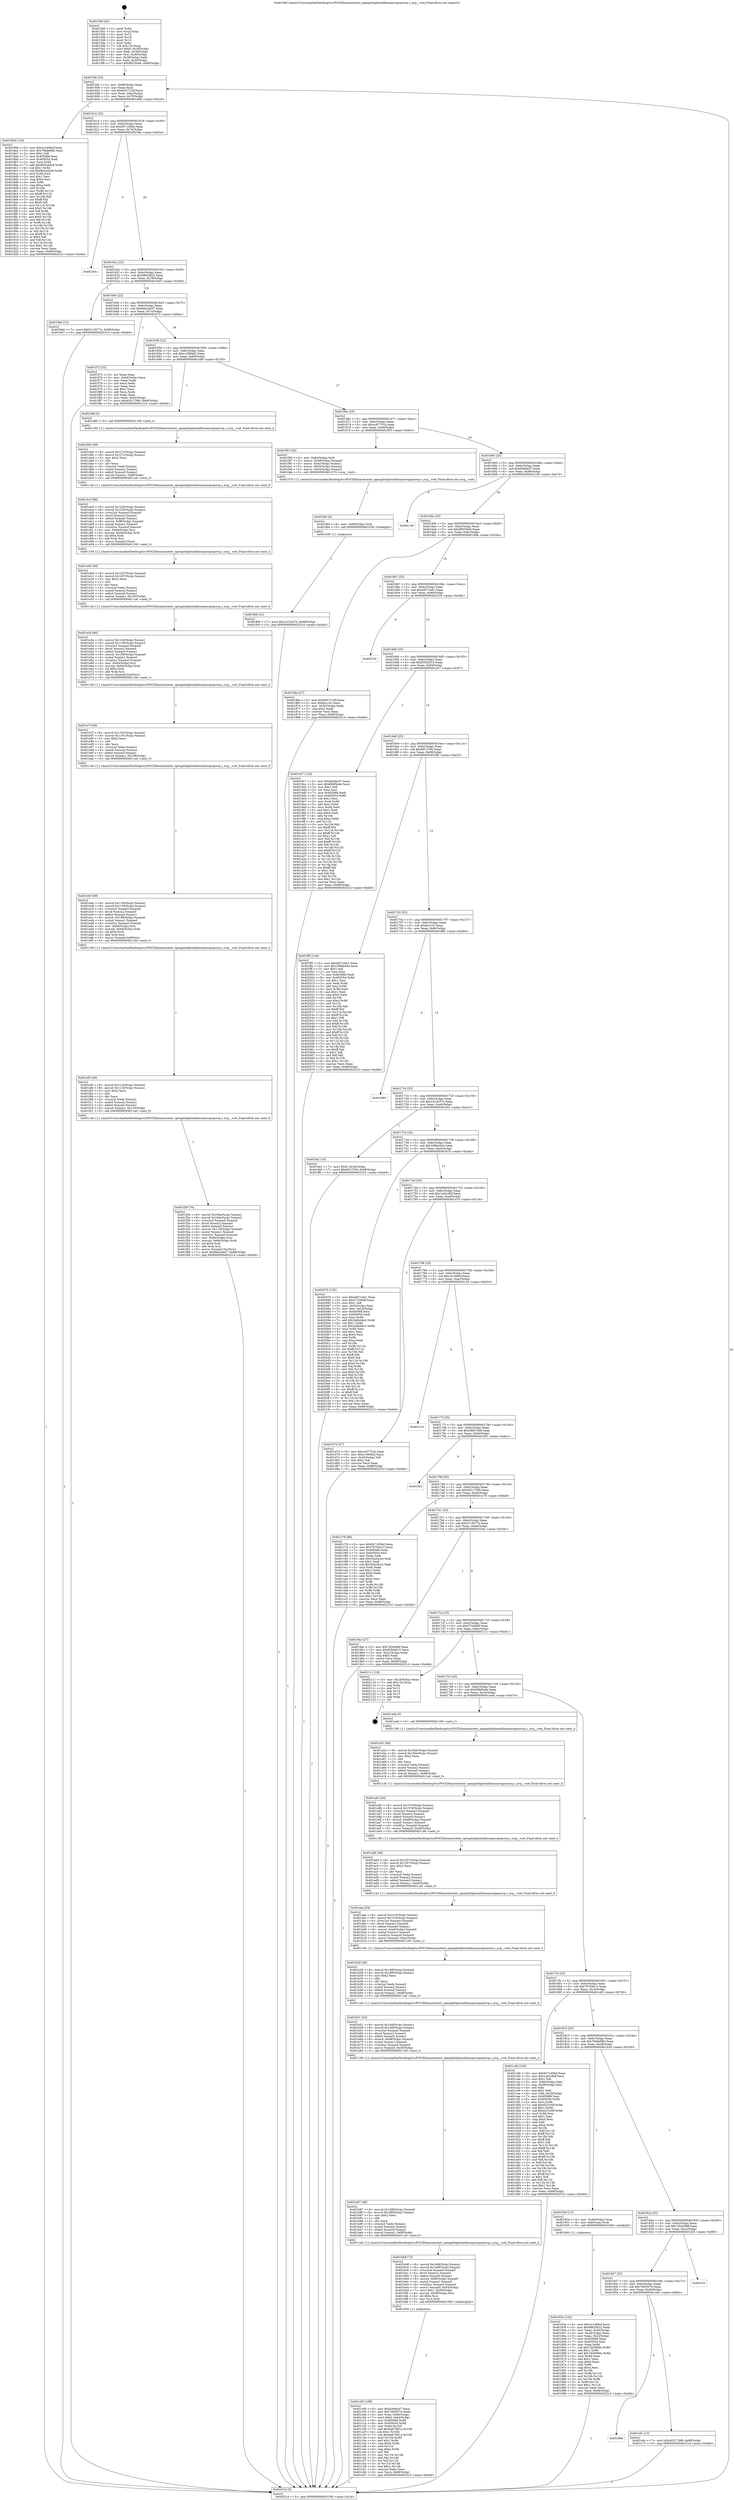 digraph "0x4015d0" {
  label = "0x4015d0 (/mnt/c/Users/mathe/Desktop/tcc/POCII/binaries/extr_openpilotphonelibsnanovgnanovg.c_nvg__vset_Final-ollvm.out::main(0))"
  labelloc = "t"
  node[shape=record]

  Entry [label="",width=0.3,height=0.3,shape=circle,fillcolor=black,style=filled]
  "0x4015fd" [label="{
     0x4015fd [23]\l
     | [instrs]\l
     &nbsp;&nbsp;0x4015fd \<+3\>: mov -0x68(%rbp),%eax\l
     &nbsp;&nbsp;0x401600 \<+2\>: mov %eax,%ecx\l
     &nbsp;&nbsp;0x401602 \<+6\>: sub $0x9457123f,%ecx\l
     &nbsp;&nbsp;0x401608 \<+3\>: mov %eax,-0x6c(%rbp)\l
     &nbsp;&nbsp;0x40160b \<+3\>: mov %ecx,-0x70(%rbp)\l
     &nbsp;&nbsp;0x40160e \<+6\>: je 000000000040189d \<main+0x2cd\>\l
  }"]
  "0x40189d" [label="{
     0x40189d [144]\l
     | [instrs]\l
     &nbsp;&nbsp;0x40189d \<+5\>: mov $0x1e1468cf,%eax\l
     &nbsp;&nbsp;0x4018a2 \<+5\>: mov $0x79dde685,%ecx\l
     &nbsp;&nbsp;0x4018a7 \<+2\>: mov $0x1,%dl\l
     &nbsp;&nbsp;0x4018a9 \<+7\>: mov 0x405068,%esi\l
     &nbsp;&nbsp;0x4018b0 \<+7\>: mov 0x405054,%edi\l
     &nbsp;&nbsp;0x4018b7 \<+3\>: mov %esi,%r8d\l
     &nbsp;&nbsp;0x4018ba \<+7\>: add $0x905a4d28,%r8d\l
     &nbsp;&nbsp;0x4018c1 \<+4\>: sub $0x1,%r8d\l
     &nbsp;&nbsp;0x4018c5 \<+7\>: sub $0x905a4d28,%r8d\l
     &nbsp;&nbsp;0x4018cc \<+4\>: imul %r8d,%esi\l
     &nbsp;&nbsp;0x4018d0 \<+3\>: and $0x1,%esi\l
     &nbsp;&nbsp;0x4018d3 \<+3\>: cmp $0x0,%esi\l
     &nbsp;&nbsp;0x4018d6 \<+4\>: sete %r9b\l
     &nbsp;&nbsp;0x4018da \<+3\>: cmp $0xa,%edi\l
     &nbsp;&nbsp;0x4018dd \<+4\>: setl %r10b\l
     &nbsp;&nbsp;0x4018e1 \<+3\>: mov %r9b,%r11b\l
     &nbsp;&nbsp;0x4018e4 \<+4\>: xor $0xff,%r11b\l
     &nbsp;&nbsp;0x4018e8 \<+3\>: mov %r10b,%bl\l
     &nbsp;&nbsp;0x4018eb \<+3\>: xor $0xff,%bl\l
     &nbsp;&nbsp;0x4018ee \<+3\>: xor $0x0,%dl\l
     &nbsp;&nbsp;0x4018f1 \<+3\>: mov %r11b,%r14b\l
     &nbsp;&nbsp;0x4018f4 \<+4\>: and $0x0,%r14b\l
     &nbsp;&nbsp;0x4018f8 \<+3\>: and %dl,%r9b\l
     &nbsp;&nbsp;0x4018fb \<+3\>: mov %bl,%r15b\l
     &nbsp;&nbsp;0x4018fe \<+4\>: and $0x0,%r15b\l
     &nbsp;&nbsp;0x401902 \<+3\>: and %dl,%r10b\l
     &nbsp;&nbsp;0x401905 \<+3\>: or %r9b,%r14b\l
     &nbsp;&nbsp;0x401908 \<+3\>: or %r10b,%r15b\l
     &nbsp;&nbsp;0x40190b \<+3\>: xor %r15b,%r14b\l
     &nbsp;&nbsp;0x40190e \<+3\>: or %bl,%r11b\l
     &nbsp;&nbsp;0x401911 \<+4\>: xor $0xff,%r11b\l
     &nbsp;&nbsp;0x401915 \<+3\>: or $0x0,%dl\l
     &nbsp;&nbsp;0x401918 \<+3\>: and %dl,%r11b\l
     &nbsp;&nbsp;0x40191b \<+3\>: or %r11b,%r14b\l
     &nbsp;&nbsp;0x40191e \<+4\>: test $0x1,%r14b\l
     &nbsp;&nbsp;0x401922 \<+3\>: cmovne %ecx,%eax\l
     &nbsp;&nbsp;0x401925 \<+3\>: mov %eax,-0x68(%rbp)\l
     &nbsp;&nbsp;0x401928 \<+5\>: jmp 000000000040231d \<main+0xd4d\>\l
  }"]
  "0x401614" [label="{
     0x401614 [22]\l
     | [instrs]\l
     &nbsp;&nbsp;0x401614 \<+5\>: jmp 0000000000401619 \<main+0x49\>\l
     &nbsp;&nbsp;0x401619 \<+3\>: mov -0x6c(%rbp),%eax\l
     &nbsp;&nbsp;0x40161c \<+5\>: sub $0x9471d56d,%eax\l
     &nbsp;&nbsp;0x401621 \<+3\>: mov %eax,-0x74(%rbp)\l
     &nbsp;&nbsp;0x401624 \<+6\>: je 000000000040230a \<main+0xd3a\>\l
  }"]
  Exit [label="",width=0.3,height=0.3,shape=circle,fillcolor=black,style=filled,peripheries=2]
  "0x40230a" [label="{
     0x40230a\l
  }", style=dashed]
  "0x40162a" [label="{
     0x40162a [22]\l
     | [instrs]\l
     &nbsp;&nbsp;0x40162a \<+5\>: jmp 000000000040162f \<main+0x5f\>\l
     &nbsp;&nbsp;0x40162f \<+3\>: mov -0x6c(%rbp),%eax\l
     &nbsp;&nbsp;0x401632 \<+5\>: sub $0x9862f422,%eax\l
     &nbsp;&nbsp;0x401637 \<+3\>: mov %eax,-0x78(%rbp)\l
     &nbsp;&nbsp;0x40163a \<+6\>: je 00000000004019a0 \<main+0x3d0\>\l
  }"]
  "0x401fb9" [label="{
     0x401fb9 [12]\l
     | [instrs]\l
     &nbsp;&nbsp;0x401fb9 \<+7\>: movl $0x1413e37e,-0x68(%rbp)\l
     &nbsp;&nbsp;0x401fc0 \<+5\>: jmp 000000000040231d \<main+0xd4d\>\l
  }"]
  "0x4019a0" [label="{
     0x4019a0 [12]\l
     | [instrs]\l
     &nbsp;&nbsp;0x4019a0 \<+7\>: movl $0x5113077e,-0x68(%rbp)\l
     &nbsp;&nbsp;0x4019a7 \<+5\>: jmp 000000000040231d \<main+0xd4d\>\l
  }"]
  "0x401640" [label="{
     0x401640 [22]\l
     | [instrs]\l
     &nbsp;&nbsp;0x401640 \<+5\>: jmp 0000000000401645 \<main+0x75\>\l
     &nbsp;&nbsp;0x401645 \<+3\>: mov -0x6c(%rbp),%eax\l
     &nbsp;&nbsp;0x401648 \<+5\>: sub $0x9ab2de47,%eax\l
     &nbsp;&nbsp;0x40164d \<+3\>: mov %eax,-0x7c(%rbp)\l
     &nbsp;&nbsp;0x401650 \<+6\>: je 0000000000401f72 \<main+0x9a2\>\l
  }"]
  "0x401fb0" [label="{
     0x401fb0 [9]\l
     | [instrs]\l
     &nbsp;&nbsp;0x401fb0 \<+4\>: mov -0x60(%rbp),%rdi\l
     &nbsp;&nbsp;0x401fb4 \<+5\>: call 0000000000401030 \<free@plt\>\l
     | [calls]\l
     &nbsp;&nbsp;0x401030 \{1\} (unknown)\l
  }"]
  "0x401f72" [label="{
     0x401f72 [33]\l
     | [instrs]\l
     &nbsp;&nbsp;0x401f72 \<+2\>: xor %eax,%eax\l
     &nbsp;&nbsp;0x401f74 \<+3\>: mov -0x64(%rbp),%ecx\l
     &nbsp;&nbsp;0x401f77 \<+2\>: mov %eax,%edx\l
     &nbsp;&nbsp;0x401f79 \<+2\>: sub %ecx,%edx\l
     &nbsp;&nbsp;0x401f7b \<+2\>: mov %eax,%ecx\l
     &nbsp;&nbsp;0x401f7d \<+3\>: sub $0x1,%ecx\l
     &nbsp;&nbsp;0x401f80 \<+2\>: add %ecx,%edx\l
     &nbsp;&nbsp;0x401f82 \<+2\>: sub %edx,%eax\l
     &nbsp;&nbsp;0x401f84 \<+3\>: mov %eax,-0x64(%rbp)\l
     &nbsp;&nbsp;0x401f87 \<+7\>: movl $0x40217398,-0x68(%rbp)\l
     &nbsp;&nbsp;0x401f8e \<+5\>: jmp 000000000040231d \<main+0xd4d\>\l
  }"]
  "0x401656" [label="{
     0x401656 [22]\l
     | [instrs]\l
     &nbsp;&nbsp;0x401656 \<+5\>: jmp 000000000040165b \<main+0x8b\>\l
     &nbsp;&nbsp;0x40165b \<+3\>: mov -0x6c(%rbp),%eax\l
     &nbsp;&nbsp;0x40165e \<+5\>: sub $0xc10f06d2,%eax\l
     &nbsp;&nbsp;0x401663 \<+3\>: mov %eax,-0x80(%rbp)\l
     &nbsp;&nbsp;0x401666 \<+6\>: je 0000000000401d8f \<main+0x7bf\>\l
  }"]
  "0x401f26" [label="{
     0x401f26 [76]\l
     | [instrs]\l
     &nbsp;&nbsp;0x401f26 \<+8\>: movsd 0x10da(%rip),%xmm1\l
     &nbsp;&nbsp;0x401f2e \<+8\>: movsd 0x10da(%rip),%xmm2\l
     &nbsp;&nbsp;0x401f36 \<+4\>: cvtss2sd %xmm0,%xmm0\l
     &nbsp;&nbsp;0x401f3a \<+4\>: divsd %xmm2,%xmm0\l
     &nbsp;&nbsp;0x401f3e \<+4\>: addsd %xmm0,%xmm1\l
     &nbsp;&nbsp;0x401f42 \<+8\>: movsd -0x110(%rbp),%xmm0\l
     &nbsp;&nbsp;0x401f4a \<+4\>: mulsd %xmm1,%xmm0\l
     &nbsp;&nbsp;0x401f4e \<+4\>: cvtsd2ss %xmm0,%xmm0\l
     &nbsp;&nbsp;0x401f52 \<+4\>: mov -0x60(%rbp),%rsi\l
     &nbsp;&nbsp;0x401f56 \<+4\>: movslq -0x64(%rbp),%rdi\l
     &nbsp;&nbsp;0x401f5a \<+4\>: shl $0x4,%rdi\l
     &nbsp;&nbsp;0x401f5e \<+3\>: add %rdi,%rsi\l
     &nbsp;&nbsp;0x401f61 \<+5\>: movss %xmm0,0xc(%rsi)\l
     &nbsp;&nbsp;0x401f66 \<+7\>: movl $0x9ab2de47,-0x68(%rbp)\l
     &nbsp;&nbsp;0x401f6d \<+5\>: jmp 000000000040231d \<main+0xd4d\>\l
  }"]
  "0x401d8f" [label="{
     0x401d8f [5]\l
     | [instrs]\l
     &nbsp;&nbsp;0x401d8f \<+5\>: call 0000000000401160 \<next_i\>\l
     | [calls]\l
     &nbsp;&nbsp;0x401160 \{1\} (/mnt/c/Users/mathe/Desktop/tcc/POCII/binaries/extr_openpilotphonelibsnanovgnanovg.c_nvg__vset_Final-ollvm.out::next_i)\l
  }"]
  "0x40166c" [label="{
     0x40166c [25]\l
     | [instrs]\l
     &nbsp;&nbsp;0x40166c \<+5\>: jmp 0000000000401671 \<main+0xa1\>\l
     &nbsp;&nbsp;0x401671 \<+3\>: mov -0x6c(%rbp),%eax\l
     &nbsp;&nbsp;0x401674 \<+5\>: sub $0xcc67751b,%eax\l
     &nbsp;&nbsp;0x401679 \<+6\>: mov %eax,-0x84(%rbp)\l
     &nbsp;&nbsp;0x40167f \<+6\>: je 0000000000401f93 \<main+0x9c3\>\l
  }"]
  "0x401ef5" [label="{
     0x401ef5 [49]\l
     | [instrs]\l
     &nbsp;&nbsp;0x401ef5 \<+8\>: movsd 0x111b(%rip),%xmm0\l
     &nbsp;&nbsp;0x401efd \<+8\>: movsd 0x111b(%rip),%xmm1\l
     &nbsp;&nbsp;0x401f05 \<+5\>: mov $0x2,%ecx\l
     &nbsp;&nbsp;0x401f0a \<+1\>: cltd\l
     &nbsp;&nbsp;0x401f0b \<+2\>: idiv %ecx\l
     &nbsp;&nbsp;0x401f0d \<+4\>: cvtsi2sd %edx,%xmm2\l
     &nbsp;&nbsp;0x401f11 \<+4\>: mulsd %xmm2,%xmm1\l
     &nbsp;&nbsp;0x401f15 \<+4\>: addsd %xmm0,%xmm1\l
     &nbsp;&nbsp;0x401f19 \<+8\>: movsd %xmm1,-0x110(%rbp)\l
     &nbsp;&nbsp;0x401f21 \<+5\>: call 00000000004011a0 \<next_f\>\l
     | [calls]\l
     &nbsp;&nbsp;0x4011a0 \{1\} (/mnt/c/Users/mathe/Desktop/tcc/POCII/binaries/extr_openpilotphonelibsnanovgnanovg.c_nvg__vset_Final-ollvm.out::next_f)\l
  }"]
  "0x401f93" [label="{
     0x401f93 [29]\l
     | [instrs]\l
     &nbsp;&nbsp;0x401f93 \<+4\>: mov -0x60(%rbp),%rdi\l
     &nbsp;&nbsp;0x401f97 \<+5\>: movss -0x48(%rbp),%xmm0\l
     &nbsp;&nbsp;0x401f9c \<+5\>: movss -0x4c(%rbp),%xmm1\l
     &nbsp;&nbsp;0x401fa1 \<+5\>: movss -0x50(%rbp),%xmm2\l
     &nbsp;&nbsp;0x401fa6 \<+5\>: movss -0x54(%rbp),%xmm3\l
     &nbsp;&nbsp;0x401fab \<+5\>: call 0000000000401570 \<nvg__vset\>\l
     | [calls]\l
     &nbsp;&nbsp;0x401570 \{1\} (/mnt/c/Users/mathe/Desktop/tcc/POCII/binaries/extr_openpilotphonelibsnanovgnanovg.c_nvg__vset_Final-ollvm.out::nvg__vset)\l
  }"]
  "0x401685" [label="{
     0x401685 [25]\l
     | [instrs]\l
     &nbsp;&nbsp;0x401685 \<+5\>: jmp 000000000040168a \<main+0xba\>\l
     &nbsp;&nbsp;0x40168a \<+3\>: mov -0x6c(%rbp),%eax\l
     &nbsp;&nbsp;0x40168d \<+5\>: sub $0xd3e9acf7,%eax\l
     &nbsp;&nbsp;0x401692 \<+6\>: mov %eax,-0x88(%rbp)\l
     &nbsp;&nbsp;0x401698 \<+6\>: je 0000000000402140 \<main+0xb70\>\l
  }"]
  "0x401eb0" [label="{
     0x401eb0 [69]\l
     | [instrs]\l
     &nbsp;&nbsp;0x401eb0 \<+8\>: movsd 0x1150(%rip),%xmm1\l
     &nbsp;&nbsp;0x401eb8 \<+8\>: movsd 0x1150(%rip),%xmm2\l
     &nbsp;&nbsp;0x401ec0 \<+4\>: cvtss2sd %xmm0,%xmm0\l
     &nbsp;&nbsp;0x401ec4 \<+4\>: divsd %xmm2,%xmm0\l
     &nbsp;&nbsp;0x401ec8 \<+4\>: addsd %xmm0,%xmm1\l
     &nbsp;&nbsp;0x401ecc \<+8\>: movsd -0x108(%rbp),%xmm0\l
     &nbsp;&nbsp;0x401ed4 \<+4\>: mulsd %xmm1,%xmm0\l
     &nbsp;&nbsp;0x401ed8 \<+4\>: cvtsd2ss %xmm0,%xmm0\l
     &nbsp;&nbsp;0x401edc \<+4\>: mov -0x60(%rbp),%rsi\l
     &nbsp;&nbsp;0x401ee0 \<+4\>: movslq -0x64(%rbp),%rdi\l
     &nbsp;&nbsp;0x401ee4 \<+4\>: shl $0x4,%rdi\l
     &nbsp;&nbsp;0x401ee8 \<+3\>: add %rdi,%rsi\l
     &nbsp;&nbsp;0x401eeb \<+5\>: movss %xmm0,0x8(%rsi)\l
     &nbsp;&nbsp;0x401ef0 \<+5\>: call 0000000000401160 \<next_i\>\l
     | [calls]\l
     &nbsp;&nbsp;0x401160 \{1\} (/mnt/c/Users/mathe/Desktop/tcc/POCII/binaries/extr_openpilotphonelibsnanovgnanovg.c_nvg__vset_Final-ollvm.out::next_i)\l
  }"]
  "0x402140" [label="{
     0x402140\l
  }", style=dashed]
  "0x40169e" [label="{
     0x40169e [25]\l
     | [instrs]\l
     &nbsp;&nbsp;0x40169e \<+5\>: jmp 00000000004016a3 \<main+0xd3\>\l
     &nbsp;&nbsp;0x4016a3 \<+3\>: mov -0x6c(%rbp),%eax\l
     &nbsp;&nbsp;0x4016a6 \<+5\>: sub $0xdf0250e6,%eax\l
     &nbsp;&nbsp;0x4016ab \<+6\>: mov %eax,-0x8c(%rbp)\l
     &nbsp;&nbsp;0x4016b1 \<+6\>: je 000000000040186a \<main+0x29a\>\l
  }"]
  "0x401e7f" [label="{
     0x401e7f [49]\l
     | [instrs]\l
     &nbsp;&nbsp;0x401e7f \<+8\>: movsd 0x1191(%rip),%xmm0\l
     &nbsp;&nbsp;0x401e87 \<+8\>: movsd 0x1191(%rip),%xmm1\l
     &nbsp;&nbsp;0x401e8f \<+5\>: mov $0x2,%ecx\l
     &nbsp;&nbsp;0x401e94 \<+1\>: cltd\l
     &nbsp;&nbsp;0x401e95 \<+2\>: idiv %ecx\l
     &nbsp;&nbsp;0x401e97 \<+4\>: cvtsi2sd %edx,%xmm2\l
     &nbsp;&nbsp;0x401e9b \<+4\>: mulsd %xmm2,%xmm1\l
     &nbsp;&nbsp;0x401e9f \<+4\>: addsd %xmm0,%xmm1\l
     &nbsp;&nbsp;0x401ea3 \<+8\>: movsd %xmm1,-0x108(%rbp)\l
     &nbsp;&nbsp;0x401eab \<+5\>: call 00000000004011a0 \<next_f\>\l
     | [calls]\l
     &nbsp;&nbsp;0x4011a0 \{1\} (/mnt/c/Users/mathe/Desktop/tcc/POCII/binaries/extr_openpilotphonelibsnanovgnanovg.c_nvg__vset_Final-ollvm.out::next_f)\l
  }"]
  "0x40186a" [label="{
     0x40186a [27]\l
     | [instrs]\l
     &nbsp;&nbsp;0x40186a \<+5\>: mov $0x9457123f,%eax\l
     &nbsp;&nbsp;0x40186f \<+5\>: mov $0xfccc1fc,%ecx\l
     &nbsp;&nbsp;0x401874 \<+3\>: mov -0x30(%rbp),%edx\l
     &nbsp;&nbsp;0x401877 \<+3\>: cmp $0x2,%edx\l
     &nbsp;&nbsp;0x40187a \<+3\>: cmovne %ecx,%eax\l
     &nbsp;&nbsp;0x40187d \<+3\>: mov %eax,-0x68(%rbp)\l
     &nbsp;&nbsp;0x401880 \<+5\>: jmp 000000000040231d \<main+0xd4d\>\l
  }"]
  "0x4016b7" [label="{
     0x4016b7 [25]\l
     | [instrs]\l
     &nbsp;&nbsp;0x4016b7 \<+5\>: jmp 00000000004016bc \<main+0xec\>\l
     &nbsp;&nbsp;0x4016bc \<+3\>: mov -0x6c(%rbp),%eax\l
     &nbsp;&nbsp;0x4016bf \<+5\>: sub $0xe927ce61,%eax\l
     &nbsp;&nbsp;0x4016c4 \<+6\>: mov %eax,-0x90(%rbp)\l
     &nbsp;&nbsp;0x4016ca \<+6\>: je 0000000000402316 \<main+0xd46\>\l
  }"]
  "0x40231d" [label="{
     0x40231d [5]\l
     | [instrs]\l
     &nbsp;&nbsp;0x40231d \<+5\>: jmp 00000000004015fd \<main+0x2d\>\l
  }"]
  "0x4015d0" [label="{
     0x4015d0 [45]\l
     | [instrs]\l
     &nbsp;&nbsp;0x4015d0 \<+1\>: push %rbp\l
     &nbsp;&nbsp;0x4015d1 \<+3\>: mov %rsp,%rbp\l
     &nbsp;&nbsp;0x4015d4 \<+2\>: push %r15\l
     &nbsp;&nbsp;0x4015d6 \<+2\>: push %r14\l
     &nbsp;&nbsp;0x4015d8 \<+2\>: push %r12\l
     &nbsp;&nbsp;0x4015da \<+1\>: push %rbx\l
     &nbsp;&nbsp;0x4015db \<+7\>: sub $0x110,%rsp\l
     &nbsp;&nbsp;0x4015e2 \<+7\>: movl $0x0,-0x34(%rbp)\l
     &nbsp;&nbsp;0x4015e9 \<+3\>: mov %edi,-0x38(%rbp)\l
     &nbsp;&nbsp;0x4015ec \<+4\>: mov %rsi,-0x40(%rbp)\l
     &nbsp;&nbsp;0x4015f0 \<+3\>: mov -0x38(%rbp),%edi\l
     &nbsp;&nbsp;0x4015f3 \<+3\>: mov %edi,-0x30(%rbp)\l
     &nbsp;&nbsp;0x4015f6 \<+7\>: movl $0xdf0250e6,-0x68(%rbp)\l
  }"]
  "0x401e3a" [label="{
     0x401e3a [69]\l
     | [instrs]\l
     &nbsp;&nbsp;0x401e3a \<+8\>: movsd 0x11c6(%rip),%xmm1\l
     &nbsp;&nbsp;0x401e42 \<+8\>: movsd 0x11c6(%rip),%xmm2\l
     &nbsp;&nbsp;0x401e4a \<+4\>: cvtss2sd %xmm0,%xmm0\l
     &nbsp;&nbsp;0x401e4e \<+4\>: divsd %xmm2,%xmm0\l
     &nbsp;&nbsp;0x401e52 \<+4\>: addsd %xmm0,%xmm1\l
     &nbsp;&nbsp;0x401e56 \<+8\>: movsd -0x100(%rbp),%xmm0\l
     &nbsp;&nbsp;0x401e5e \<+4\>: mulsd %xmm1,%xmm0\l
     &nbsp;&nbsp;0x401e62 \<+4\>: cvtsd2ss %xmm0,%xmm0\l
     &nbsp;&nbsp;0x401e66 \<+4\>: mov -0x60(%rbp),%rsi\l
     &nbsp;&nbsp;0x401e6a \<+4\>: movslq -0x64(%rbp),%rdi\l
     &nbsp;&nbsp;0x401e6e \<+4\>: shl $0x4,%rdi\l
     &nbsp;&nbsp;0x401e72 \<+3\>: add %rdi,%rsi\l
     &nbsp;&nbsp;0x401e75 \<+5\>: movss %xmm0,0x4(%rsi)\l
     &nbsp;&nbsp;0x401e7a \<+5\>: call 0000000000401160 \<next_i\>\l
     | [calls]\l
     &nbsp;&nbsp;0x401160 \{1\} (/mnt/c/Users/mathe/Desktop/tcc/POCII/binaries/extr_openpilotphonelibsnanovgnanovg.c_nvg__vset_Final-ollvm.out::next_i)\l
  }"]
  "0x402316" [label="{
     0x402316\l
  }", style=dashed]
  "0x4016d0" [label="{
     0x4016d0 [25]\l
     | [instrs]\l
     &nbsp;&nbsp;0x4016d0 \<+5\>: jmp 00000000004016d5 \<main+0x105\>\l
     &nbsp;&nbsp;0x4016d5 \<+3\>: mov -0x6c(%rbp),%eax\l
     &nbsp;&nbsp;0x4016d8 \<+5\>: sub $0xf350d515,%eax\l
     &nbsp;&nbsp;0x4016dd \<+6\>: mov %eax,-0x94(%rbp)\l
     &nbsp;&nbsp;0x4016e3 \<+6\>: je 00000000004019c7 \<main+0x3f7\>\l
  }"]
  "0x401e09" [label="{
     0x401e09 [49]\l
     | [instrs]\l
     &nbsp;&nbsp;0x401e09 \<+8\>: movsd 0x1207(%rip),%xmm0\l
     &nbsp;&nbsp;0x401e11 \<+8\>: movsd 0x1207(%rip),%xmm1\l
     &nbsp;&nbsp;0x401e19 \<+5\>: mov $0x2,%ecx\l
     &nbsp;&nbsp;0x401e1e \<+1\>: cltd\l
     &nbsp;&nbsp;0x401e1f \<+2\>: idiv %ecx\l
     &nbsp;&nbsp;0x401e21 \<+4\>: cvtsi2sd %edx,%xmm2\l
     &nbsp;&nbsp;0x401e25 \<+4\>: mulsd %xmm2,%xmm1\l
     &nbsp;&nbsp;0x401e29 \<+4\>: addsd %xmm0,%xmm1\l
     &nbsp;&nbsp;0x401e2d \<+8\>: movsd %xmm1,-0x100(%rbp)\l
     &nbsp;&nbsp;0x401e35 \<+5\>: call 00000000004011a0 \<next_f\>\l
     | [calls]\l
     &nbsp;&nbsp;0x4011a0 \{1\} (/mnt/c/Users/mathe/Desktop/tcc/POCII/binaries/extr_openpilotphonelibsnanovgnanovg.c_nvg__vset_Final-ollvm.out::next_f)\l
  }"]
  "0x4019c7" [label="{
     0x4019c7 [134]\l
     | [instrs]\l
     &nbsp;&nbsp;0x4019c7 \<+5\>: mov $0xd3e9acf7,%eax\l
     &nbsp;&nbsp;0x4019cc \<+5\>: mov $0x69bf5ede,%ecx\l
     &nbsp;&nbsp;0x4019d1 \<+2\>: mov $0x1,%dl\l
     &nbsp;&nbsp;0x4019d3 \<+2\>: xor %esi,%esi\l
     &nbsp;&nbsp;0x4019d5 \<+7\>: mov 0x405068,%edi\l
     &nbsp;&nbsp;0x4019dc \<+8\>: mov 0x405054,%r8d\l
     &nbsp;&nbsp;0x4019e4 \<+3\>: sub $0x1,%esi\l
     &nbsp;&nbsp;0x4019e7 \<+3\>: mov %edi,%r9d\l
     &nbsp;&nbsp;0x4019ea \<+3\>: add %esi,%r9d\l
     &nbsp;&nbsp;0x4019ed \<+4\>: imul %r9d,%edi\l
     &nbsp;&nbsp;0x4019f1 \<+3\>: and $0x1,%edi\l
     &nbsp;&nbsp;0x4019f4 \<+3\>: cmp $0x0,%edi\l
     &nbsp;&nbsp;0x4019f7 \<+4\>: sete %r10b\l
     &nbsp;&nbsp;0x4019fb \<+4\>: cmp $0xa,%r8d\l
     &nbsp;&nbsp;0x4019ff \<+4\>: setl %r11b\l
     &nbsp;&nbsp;0x401a03 \<+3\>: mov %r10b,%bl\l
     &nbsp;&nbsp;0x401a06 \<+3\>: xor $0xff,%bl\l
     &nbsp;&nbsp;0x401a09 \<+3\>: mov %r11b,%r14b\l
     &nbsp;&nbsp;0x401a0c \<+4\>: xor $0xff,%r14b\l
     &nbsp;&nbsp;0x401a10 \<+3\>: xor $0x1,%dl\l
     &nbsp;&nbsp;0x401a13 \<+3\>: mov %bl,%r15b\l
     &nbsp;&nbsp;0x401a16 \<+4\>: and $0xff,%r15b\l
     &nbsp;&nbsp;0x401a1a \<+3\>: and %dl,%r10b\l
     &nbsp;&nbsp;0x401a1d \<+3\>: mov %r14b,%r12b\l
     &nbsp;&nbsp;0x401a20 \<+4\>: and $0xff,%r12b\l
     &nbsp;&nbsp;0x401a24 \<+3\>: and %dl,%r11b\l
     &nbsp;&nbsp;0x401a27 \<+3\>: or %r10b,%r15b\l
     &nbsp;&nbsp;0x401a2a \<+3\>: or %r11b,%r12b\l
     &nbsp;&nbsp;0x401a2d \<+3\>: xor %r12b,%r15b\l
     &nbsp;&nbsp;0x401a30 \<+3\>: or %r14b,%bl\l
     &nbsp;&nbsp;0x401a33 \<+3\>: xor $0xff,%bl\l
     &nbsp;&nbsp;0x401a36 \<+3\>: or $0x1,%dl\l
     &nbsp;&nbsp;0x401a39 \<+2\>: and %dl,%bl\l
     &nbsp;&nbsp;0x401a3b \<+3\>: or %bl,%r15b\l
     &nbsp;&nbsp;0x401a3e \<+4\>: test $0x1,%r15b\l
     &nbsp;&nbsp;0x401a42 \<+3\>: cmovne %ecx,%eax\l
     &nbsp;&nbsp;0x401a45 \<+3\>: mov %eax,-0x68(%rbp)\l
     &nbsp;&nbsp;0x401a48 \<+5\>: jmp 000000000040231d \<main+0xd4d\>\l
  }"]
  "0x4016e9" [label="{
     0x4016e9 [25]\l
     | [instrs]\l
     &nbsp;&nbsp;0x4016e9 \<+5\>: jmp 00000000004016ee \<main+0x11e\>\l
     &nbsp;&nbsp;0x4016ee \<+3\>: mov -0x6c(%rbp),%eax\l
     &nbsp;&nbsp;0x4016f1 \<+5\>: sub $0x6913794,%eax\l
     &nbsp;&nbsp;0x4016f6 \<+6\>: mov %eax,-0x98(%rbp)\l
     &nbsp;&nbsp;0x4016fc \<+6\>: je 0000000000401ff5 \<main+0xa25\>\l
  }"]
  "0x401dc5" [label="{
     0x401dc5 [68]\l
     | [instrs]\l
     &nbsp;&nbsp;0x401dc5 \<+8\>: movsd 0x123b(%rip),%xmm1\l
     &nbsp;&nbsp;0x401dcd \<+8\>: movsd 0x123b(%rip),%xmm2\l
     &nbsp;&nbsp;0x401dd5 \<+4\>: cvtss2sd %xmm0,%xmm0\l
     &nbsp;&nbsp;0x401dd9 \<+4\>: divsd %xmm2,%xmm0\l
     &nbsp;&nbsp;0x401ddd \<+4\>: addsd %xmm0,%xmm1\l
     &nbsp;&nbsp;0x401de1 \<+8\>: movsd -0xf8(%rbp),%xmm0\l
     &nbsp;&nbsp;0x401de9 \<+4\>: mulsd %xmm1,%xmm0\l
     &nbsp;&nbsp;0x401ded \<+4\>: cvtsd2ss %xmm0,%xmm0\l
     &nbsp;&nbsp;0x401df1 \<+4\>: mov -0x60(%rbp),%rsi\l
     &nbsp;&nbsp;0x401df5 \<+4\>: movslq -0x64(%rbp),%rdi\l
     &nbsp;&nbsp;0x401df9 \<+4\>: shl $0x4,%rdi\l
     &nbsp;&nbsp;0x401dfd \<+3\>: add %rdi,%rsi\l
     &nbsp;&nbsp;0x401e00 \<+4\>: movss %xmm0,(%rsi)\l
     &nbsp;&nbsp;0x401e04 \<+5\>: call 0000000000401160 \<next_i\>\l
     | [calls]\l
     &nbsp;&nbsp;0x401160 \{1\} (/mnt/c/Users/mathe/Desktop/tcc/POCII/binaries/extr_openpilotphonelibsnanovgnanovg.c_nvg__vset_Final-ollvm.out::next_i)\l
  }"]
  "0x401ff5" [label="{
     0x401ff5 [134]\l
     | [instrs]\l
     &nbsp;&nbsp;0x401ff5 \<+5\>: mov $0xe927ce61,%eax\l
     &nbsp;&nbsp;0x401ffa \<+5\>: mov $0x199bb444,%ecx\l
     &nbsp;&nbsp;0x401fff \<+2\>: mov $0x1,%dl\l
     &nbsp;&nbsp;0x402001 \<+2\>: xor %esi,%esi\l
     &nbsp;&nbsp;0x402003 \<+7\>: mov 0x405068,%edi\l
     &nbsp;&nbsp;0x40200a \<+8\>: mov 0x405054,%r8d\l
     &nbsp;&nbsp;0x402012 \<+3\>: sub $0x1,%esi\l
     &nbsp;&nbsp;0x402015 \<+3\>: mov %edi,%r9d\l
     &nbsp;&nbsp;0x402018 \<+3\>: add %esi,%r9d\l
     &nbsp;&nbsp;0x40201b \<+4\>: imul %r9d,%edi\l
     &nbsp;&nbsp;0x40201f \<+3\>: and $0x1,%edi\l
     &nbsp;&nbsp;0x402022 \<+3\>: cmp $0x0,%edi\l
     &nbsp;&nbsp;0x402025 \<+4\>: sete %r10b\l
     &nbsp;&nbsp;0x402029 \<+4\>: cmp $0xa,%r8d\l
     &nbsp;&nbsp;0x40202d \<+4\>: setl %r11b\l
     &nbsp;&nbsp;0x402031 \<+3\>: mov %r10b,%bl\l
     &nbsp;&nbsp;0x402034 \<+3\>: xor $0xff,%bl\l
     &nbsp;&nbsp;0x402037 \<+3\>: mov %r11b,%r14b\l
     &nbsp;&nbsp;0x40203a \<+4\>: xor $0xff,%r14b\l
     &nbsp;&nbsp;0x40203e \<+3\>: xor $0x1,%dl\l
     &nbsp;&nbsp;0x402041 \<+3\>: mov %bl,%r15b\l
     &nbsp;&nbsp;0x402044 \<+4\>: and $0xff,%r15b\l
     &nbsp;&nbsp;0x402048 \<+3\>: and %dl,%r10b\l
     &nbsp;&nbsp;0x40204b \<+3\>: mov %r14b,%r12b\l
     &nbsp;&nbsp;0x40204e \<+4\>: and $0xff,%r12b\l
     &nbsp;&nbsp;0x402052 \<+3\>: and %dl,%r11b\l
     &nbsp;&nbsp;0x402055 \<+3\>: or %r10b,%r15b\l
     &nbsp;&nbsp;0x402058 \<+3\>: or %r11b,%r12b\l
     &nbsp;&nbsp;0x40205b \<+3\>: xor %r12b,%r15b\l
     &nbsp;&nbsp;0x40205e \<+3\>: or %r14b,%bl\l
     &nbsp;&nbsp;0x402061 \<+3\>: xor $0xff,%bl\l
     &nbsp;&nbsp;0x402064 \<+3\>: or $0x1,%dl\l
     &nbsp;&nbsp;0x402067 \<+2\>: and %dl,%bl\l
     &nbsp;&nbsp;0x402069 \<+3\>: or %bl,%r15b\l
     &nbsp;&nbsp;0x40206c \<+4\>: test $0x1,%r15b\l
     &nbsp;&nbsp;0x402070 \<+3\>: cmovne %ecx,%eax\l
     &nbsp;&nbsp;0x402073 \<+3\>: mov %eax,-0x68(%rbp)\l
     &nbsp;&nbsp;0x402076 \<+5\>: jmp 000000000040231d \<main+0xd4d\>\l
  }"]
  "0x401702" [label="{
     0x401702 [25]\l
     | [instrs]\l
     &nbsp;&nbsp;0x401702 \<+5\>: jmp 0000000000401707 \<main+0x137\>\l
     &nbsp;&nbsp;0x401707 \<+3\>: mov -0x6c(%rbp),%eax\l
     &nbsp;&nbsp;0x40170a \<+5\>: sub $0xfccc1fc,%eax\l
     &nbsp;&nbsp;0x40170f \<+6\>: mov %eax,-0x9c(%rbp)\l
     &nbsp;&nbsp;0x401715 \<+6\>: je 0000000000401885 \<main+0x2b5\>\l
  }"]
  "0x401d94" [label="{
     0x401d94 [49]\l
     | [instrs]\l
     &nbsp;&nbsp;0x401d94 \<+8\>: movsd 0x127c(%rip),%xmm0\l
     &nbsp;&nbsp;0x401d9c \<+8\>: movsd 0x127c(%rip),%xmm1\l
     &nbsp;&nbsp;0x401da4 \<+5\>: mov $0x2,%ecx\l
     &nbsp;&nbsp;0x401da9 \<+1\>: cltd\l
     &nbsp;&nbsp;0x401daa \<+2\>: idiv %ecx\l
     &nbsp;&nbsp;0x401dac \<+4\>: cvtsi2sd %edx,%xmm2\l
     &nbsp;&nbsp;0x401db0 \<+4\>: mulsd %xmm2,%xmm1\l
     &nbsp;&nbsp;0x401db4 \<+4\>: addsd %xmm0,%xmm1\l
     &nbsp;&nbsp;0x401db8 \<+8\>: movsd %xmm1,-0xf8(%rbp)\l
     &nbsp;&nbsp;0x401dc0 \<+5\>: call 00000000004011a0 \<next_f\>\l
     | [calls]\l
     &nbsp;&nbsp;0x4011a0 \{1\} (/mnt/c/Users/mathe/Desktop/tcc/POCII/binaries/extr_openpilotphonelibsnanovgnanovg.c_nvg__vset_Final-ollvm.out::next_f)\l
  }"]
  "0x401885" [label="{
     0x401885\l
  }", style=dashed]
  "0x40171b" [label="{
     0x40171b [25]\l
     | [instrs]\l
     &nbsp;&nbsp;0x40171b \<+5\>: jmp 0000000000401720 \<main+0x150\>\l
     &nbsp;&nbsp;0x401720 \<+3\>: mov -0x6c(%rbp),%eax\l
     &nbsp;&nbsp;0x401723 \<+5\>: sub $0x1413e37e,%eax\l
     &nbsp;&nbsp;0x401728 \<+6\>: mov %eax,-0xa0(%rbp)\l
     &nbsp;&nbsp;0x40172e \<+6\>: je 0000000000401fe2 \<main+0xa12\>\l
  }"]
  "0x401860" [label="{
     0x401860\l
  }", style=dashed]
  "0x401fe2" [label="{
     0x401fe2 [19]\l
     | [instrs]\l
     &nbsp;&nbsp;0x401fe2 \<+7\>: movl $0x0,-0x34(%rbp)\l
     &nbsp;&nbsp;0x401fe9 \<+7\>: movl $0x6913794,-0x68(%rbp)\l
     &nbsp;&nbsp;0x401ff0 \<+5\>: jmp 000000000040231d \<main+0xd4d\>\l
  }"]
  "0x401734" [label="{
     0x401734 [25]\l
     | [instrs]\l
     &nbsp;&nbsp;0x401734 \<+5\>: jmp 0000000000401739 \<main+0x169\>\l
     &nbsp;&nbsp;0x401739 \<+3\>: mov -0x6c(%rbp),%eax\l
     &nbsp;&nbsp;0x40173c \<+5\>: sub $0x199bb444,%eax\l
     &nbsp;&nbsp;0x401741 \<+6\>: mov %eax,-0xa4(%rbp)\l
     &nbsp;&nbsp;0x401747 \<+6\>: je 000000000040207b \<main+0xaab\>\l
  }"]
  "0x401c6c" [label="{
     0x401c6c [12]\l
     | [instrs]\l
     &nbsp;&nbsp;0x401c6c \<+7\>: movl $0x40217398,-0x68(%rbp)\l
     &nbsp;&nbsp;0x401c73 \<+5\>: jmp 000000000040231d \<main+0xd4d\>\l
  }"]
  "0x40207b" [label="{
     0x40207b [150]\l
     | [instrs]\l
     &nbsp;&nbsp;0x40207b \<+5\>: mov $0xe927ce61,%eax\l
     &nbsp;&nbsp;0x402080 \<+5\>: mov $0x5742fe6f,%ecx\l
     &nbsp;&nbsp;0x402085 \<+2\>: mov $0x1,%dl\l
     &nbsp;&nbsp;0x402087 \<+3\>: mov -0x34(%rbp),%esi\l
     &nbsp;&nbsp;0x40208a \<+3\>: mov %esi,-0x24(%rbp)\l
     &nbsp;&nbsp;0x40208d \<+7\>: mov 0x405068,%esi\l
     &nbsp;&nbsp;0x402094 \<+7\>: mov 0x405054,%edi\l
     &nbsp;&nbsp;0x40209b \<+3\>: mov %esi,%r8d\l
     &nbsp;&nbsp;0x40209e \<+7\>: add $0x2ddbd4e3,%r8d\l
     &nbsp;&nbsp;0x4020a5 \<+4\>: sub $0x1,%r8d\l
     &nbsp;&nbsp;0x4020a9 \<+7\>: sub $0x2ddbd4e3,%r8d\l
     &nbsp;&nbsp;0x4020b0 \<+4\>: imul %r8d,%esi\l
     &nbsp;&nbsp;0x4020b4 \<+3\>: and $0x1,%esi\l
     &nbsp;&nbsp;0x4020b7 \<+3\>: cmp $0x0,%esi\l
     &nbsp;&nbsp;0x4020ba \<+4\>: sete %r9b\l
     &nbsp;&nbsp;0x4020be \<+3\>: cmp $0xa,%edi\l
     &nbsp;&nbsp;0x4020c1 \<+4\>: setl %r10b\l
     &nbsp;&nbsp;0x4020c5 \<+3\>: mov %r9b,%r11b\l
     &nbsp;&nbsp;0x4020c8 \<+4\>: xor $0xff,%r11b\l
     &nbsp;&nbsp;0x4020cc \<+3\>: mov %r10b,%bl\l
     &nbsp;&nbsp;0x4020cf \<+3\>: xor $0xff,%bl\l
     &nbsp;&nbsp;0x4020d2 \<+3\>: xor $0x0,%dl\l
     &nbsp;&nbsp;0x4020d5 \<+3\>: mov %r11b,%r14b\l
     &nbsp;&nbsp;0x4020d8 \<+4\>: and $0x0,%r14b\l
     &nbsp;&nbsp;0x4020dc \<+3\>: and %dl,%r9b\l
     &nbsp;&nbsp;0x4020df \<+3\>: mov %bl,%r15b\l
     &nbsp;&nbsp;0x4020e2 \<+4\>: and $0x0,%r15b\l
     &nbsp;&nbsp;0x4020e6 \<+3\>: and %dl,%r10b\l
     &nbsp;&nbsp;0x4020e9 \<+3\>: or %r9b,%r14b\l
     &nbsp;&nbsp;0x4020ec \<+3\>: or %r10b,%r15b\l
     &nbsp;&nbsp;0x4020ef \<+3\>: xor %r15b,%r14b\l
     &nbsp;&nbsp;0x4020f2 \<+3\>: or %bl,%r11b\l
     &nbsp;&nbsp;0x4020f5 \<+4\>: xor $0xff,%r11b\l
     &nbsp;&nbsp;0x4020f9 \<+3\>: or $0x0,%dl\l
     &nbsp;&nbsp;0x4020fc \<+3\>: and %dl,%r11b\l
     &nbsp;&nbsp;0x4020ff \<+3\>: or %r11b,%r14b\l
     &nbsp;&nbsp;0x402102 \<+4\>: test $0x1,%r14b\l
     &nbsp;&nbsp;0x402106 \<+3\>: cmovne %ecx,%eax\l
     &nbsp;&nbsp;0x402109 \<+3\>: mov %eax,-0x68(%rbp)\l
     &nbsp;&nbsp;0x40210c \<+5\>: jmp 000000000040231d \<main+0xd4d\>\l
  }"]
  "0x40174d" [label="{
     0x40174d [25]\l
     | [instrs]\l
     &nbsp;&nbsp;0x40174d \<+5\>: jmp 0000000000401752 \<main+0x182\>\l
     &nbsp;&nbsp;0x401752 \<+3\>: mov -0x6c(%rbp),%eax\l
     &nbsp;&nbsp;0x401755 \<+5\>: sub $0x1a42c90f,%eax\l
     &nbsp;&nbsp;0x40175a \<+6\>: mov %eax,-0xa8(%rbp)\l
     &nbsp;&nbsp;0x401760 \<+6\>: je 0000000000401d74 \<main+0x7a4\>\l
  }"]
  "0x401847" [label="{
     0x401847 [25]\l
     | [instrs]\l
     &nbsp;&nbsp;0x401847 \<+5\>: jmp 000000000040184c \<main+0x27c\>\l
     &nbsp;&nbsp;0x40184c \<+3\>: mov -0x6c(%rbp),%eax\l
     &nbsp;&nbsp;0x40184f \<+5\>: sub $0x7ef3057e,%eax\l
     &nbsp;&nbsp;0x401854 \<+6\>: mov %eax,-0xd0(%rbp)\l
     &nbsp;&nbsp;0x40185a \<+6\>: je 0000000000401c6c \<main+0x69c\>\l
  }"]
  "0x401d74" [label="{
     0x401d74 [27]\l
     | [instrs]\l
     &nbsp;&nbsp;0x401d74 \<+5\>: mov $0xcc67751b,%eax\l
     &nbsp;&nbsp;0x401d79 \<+5\>: mov $0xc10f06d2,%ecx\l
     &nbsp;&nbsp;0x401d7e \<+3\>: mov -0x25(%rbp),%dl\l
     &nbsp;&nbsp;0x401d81 \<+3\>: test $0x1,%dl\l
     &nbsp;&nbsp;0x401d84 \<+3\>: cmovne %ecx,%eax\l
     &nbsp;&nbsp;0x401d87 \<+3\>: mov %eax,-0x68(%rbp)\l
     &nbsp;&nbsp;0x401d8a \<+5\>: jmp 000000000040231d \<main+0xd4d\>\l
  }"]
  "0x401766" [label="{
     0x401766 [25]\l
     | [instrs]\l
     &nbsp;&nbsp;0x401766 \<+5\>: jmp 000000000040176b \<main+0x19b\>\l
     &nbsp;&nbsp;0x40176b \<+3\>: mov -0x6c(%rbp),%eax\l
     &nbsp;&nbsp;0x40176e \<+5\>: sub $0x1e1468cf,%eax\l
     &nbsp;&nbsp;0x401773 \<+6\>: mov %eax,-0xac(%rbp)\l
     &nbsp;&nbsp;0x401779 \<+6\>: je 0000000000402124 \<main+0xb54\>\l
  }"]
  "0x401fc5" [label="{
     0x401fc5\l
  }", style=dashed]
  "0x402124" [label="{
     0x402124\l
  }", style=dashed]
  "0x40177f" [label="{
     0x40177f [25]\l
     | [instrs]\l
     &nbsp;&nbsp;0x40177f \<+5\>: jmp 0000000000401784 \<main+0x1b4\>\l
     &nbsp;&nbsp;0x401784 \<+3\>: mov -0x6c(%rbp),%eax\l
     &nbsp;&nbsp;0x401787 \<+5\>: sub $0x3963764f,%eax\l
     &nbsp;&nbsp;0x40178c \<+6\>: mov %eax,-0xb0(%rbp)\l
     &nbsp;&nbsp;0x401792 \<+6\>: je 0000000000401fd1 \<main+0xa01\>\l
  }"]
  "0x401c00" [label="{
     0x401c00 [108]\l
     | [instrs]\l
     &nbsp;&nbsp;0x401c00 \<+5\>: mov $0xd3e9acf7,%ecx\l
     &nbsp;&nbsp;0x401c05 \<+5\>: mov $0x7ef3057e,%edx\l
     &nbsp;&nbsp;0x401c0a \<+4\>: mov %rax,-0x60(%rbp)\l
     &nbsp;&nbsp;0x401c0e \<+7\>: movl $0x0,-0x64(%rbp)\l
     &nbsp;&nbsp;0x401c15 \<+8\>: mov 0x405068,%r8d\l
     &nbsp;&nbsp;0x401c1d \<+8\>: mov 0x405054,%r9d\l
     &nbsp;&nbsp;0x401c25 \<+3\>: mov %r8d,%r10d\l
     &nbsp;&nbsp;0x401c28 \<+7\>: add $0xbab7681a,%r10d\l
     &nbsp;&nbsp;0x401c2f \<+4\>: sub $0x1,%r10d\l
     &nbsp;&nbsp;0x401c33 \<+7\>: sub $0xbab7681a,%r10d\l
     &nbsp;&nbsp;0x401c3a \<+4\>: imul %r10d,%r8d\l
     &nbsp;&nbsp;0x401c3e \<+4\>: and $0x1,%r8d\l
     &nbsp;&nbsp;0x401c42 \<+4\>: cmp $0x0,%r8d\l
     &nbsp;&nbsp;0x401c46 \<+4\>: sete %r11b\l
     &nbsp;&nbsp;0x401c4a \<+4\>: cmp $0xa,%r9d\l
     &nbsp;&nbsp;0x401c4e \<+3\>: setl %bl\l
     &nbsp;&nbsp;0x401c51 \<+3\>: mov %r11b,%r14b\l
     &nbsp;&nbsp;0x401c54 \<+3\>: and %bl,%r14b\l
     &nbsp;&nbsp;0x401c57 \<+3\>: xor %bl,%r11b\l
     &nbsp;&nbsp;0x401c5a \<+3\>: or %r11b,%r14b\l
     &nbsp;&nbsp;0x401c5d \<+4\>: test $0x1,%r14b\l
     &nbsp;&nbsp;0x401c61 \<+3\>: cmovne %edx,%ecx\l
     &nbsp;&nbsp;0x401c64 \<+3\>: mov %ecx,-0x68(%rbp)\l
     &nbsp;&nbsp;0x401c67 \<+5\>: jmp 000000000040231d \<main+0xd4d\>\l
  }"]
  "0x401fd1" [label="{
     0x401fd1\l
  }", style=dashed]
  "0x401798" [label="{
     0x401798 [25]\l
     | [instrs]\l
     &nbsp;&nbsp;0x401798 \<+5\>: jmp 000000000040179d \<main+0x1cd\>\l
     &nbsp;&nbsp;0x40179d \<+3\>: mov -0x6c(%rbp),%eax\l
     &nbsp;&nbsp;0x4017a0 \<+5\>: sub $0x40217398,%eax\l
     &nbsp;&nbsp;0x4017a5 \<+6\>: mov %eax,-0xb4(%rbp)\l
     &nbsp;&nbsp;0x4017ab \<+6\>: je 0000000000401c78 \<main+0x6a8\>\l
  }"]
  "0x401bb8" [label="{
     0x401bb8 [72]\l
     | [instrs]\l
     &nbsp;&nbsp;0x401bb8 \<+8\>: movsd 0x1448(%rip),%xmm1\l
     &nbsp;&nbsp;0x401bc0 \<+8\>: movsd 0x1448(%rip),%xmm2\l
     &nbsp;&nbsp;0x401bc8 \<+4\>: cvtss2sd %xmm0,%xmm0\l
     &nbsp;&nbsp;0x401bcc \<+4\>: divsd %xmm2,%xmm0\l
     &nbsp;&nbsp;0x401bd0 \<+4\>: addsd %xmm0,%xmm1\l
     &nbsp;&nbsp;0x401bd4 \<+8\>: movsd -0xf0(%rbp),%xmm0\l
     &nbsp;&nbsp;0x401bdc \<+4\>: mulsd %xmm1,%xmm0\l
     &nbsp;&nbsp;0x401be0 \<+4\>: cvtsd2ss %xmm0,%xmm0\l
     &nbsp;&nbsp;0x401be4 \<+5\>: movss %xmm0,-0x54(%rbp)\l
     &nbsp;&nbsp;0x401be9 \<+7\>: movl $0x1,-0x58(%rbp)\l
     &nbsp;&nbsp;0x401bf0 \<+4\>: movslq -0x58(%rbp),%rsi\l
     &nbsp;&nbsp;0x401bf4 \<+4\>: shl $0x4,%rsi\l
     &nbsp;&nbsp;0x401bf8 \<+3\>: mov %rsi,%rdi\l
     &nbsp;&nbsp;0x401bfb \<+5\>: call 0000000000401050 \<malloc@plt\>\l
     | [calls]\l
     &nbsp;&nbsp;0x401050 \{1\} (unknown)\l
  }"]
  "0x401c78" [label="{
     0x401c78 [88]\l
     | [instrs]\l
     &nbsp;&nbsp;0x401c78 \<+5\>: mov $0x9471d56d,%eax\l
     &nbsp;&nbsp;0x401c7d \<+5\>: mov $0x78750e12,%ecx\l
     &nbsp;&nbsp;0x401c82 \<+7\>: mov 0x405068,%edx\l
     &nbsp;&nbsp;0x401c89 \<+7\>: mov 0x405054,%esi\l
     &nbsp;&nbsp;0x401c90 \<+2\>: mov %edx,%edi\l
     &nbsp;&nbsp;0x401c92 \<+6\>: add $0x33a2dce3,%edi\l
     &nbsp;&nbsp;0x401c98 \<+3\>: sub $0x1,%edi\l
     &nbsp;&nbsp;0x401c9b \<+6\>: sub $0x33a2dce3,%edi\l
     &nbsp;&nbsp;0x401ca1 \<+3\>: imul %edi,%edx\l
     &nbsp;&nbsp;0x401ca4 \<+3\>: and $0x1,%edx\l
     &nbsp;&nbsp;0x401ca7 \<+3\>: cmp $0x0,%edx\l
     &nbsp;&nbsp;0x401caa \<+4\>: sete %r8b\l
     &nbsp;&nbsp;0x401cae \<+3\>: cmp $0xa,%esi\l
     &nbsp;&nbsp;0x401cb1 \<+4\>: setl %r9b\l
     &nbsp;&nbsp;0x401cb5 \<+3\>: mov %r8b,%r10b\l
     &nbsp;&nbsp;0x401cb8 \<+3\>: and %r9b,%r10b\l
     &nbsp;&nbsp;0x401cbb \<+3\>: xor %r9b,%r8b\l
     &nbsp;&nbsp;0x401cbe \<+3\>: or %r8b,%r10b\l
     &nbsp;&nbsp;0x401cc1 \<+4\>: test $0x1,%r10b\l
     &nbsp;&nbsp;0x401cc5 \<+3\>: cmovne %ecx,%eax\l
     &nbsp;&nbsp;0x401cc8 \<+3\>: mov %eax,-0x68(%rbp)\l
     &nbsp;&nbsp;0x401ccb \<+5\>: jmp 000000000040231d \<main+0xd4d\>\l
  }"]
  "0x4017b1" [label="{
     0x4017b1 [25]\l
     | [instrs]\l
     &nbsp;&nbsp;0x4017b1 \<+5\>: jmp 00000000004017b6 \<main+0x1e6\>\l
     &nbsp;&nbsp;0x4017b6 \<+3\>: mov -0x6c(%rbp),%eax\l
     &nbsp;&nbsp;0x4017b9 \<+5\>: sub $0x5113077e,%eax\l
     &nbsp;&nbsp;0x4017be \<+6\>: mov %eax,-0xb8(%rbp)\l
     &nbsp;&nbsp;0x4017c4 \<+6\>: je 00000000004019ac \<main+0x3dc\>\l
  }"]
  "0x401b87" [label="{
     0x401b87 [49]\l
     | [instrs]\l
     &nbsp;&nbsp;0x401b87 \<+8\>: movsd 0x1489(%rip),%xmm0\l
     &nbsp;&nbsp;0x401b8f \<+8\>: movsd 0x1489(%rip),%xmm1\l
     &nbsp;&nbsp;0x401b97 \<+5\>: mov $0x2,%ecx\l
     &nbsp;&nbsp;0x401b9c \<+1\>: cltd\l
     &nbsp;&nbsp;0x401b9d \<+2\>: idiv %ecx\l
     &nbsp;&nbsp;0x401b9f \<+4\>: cvtsi2sd %edx,%xmm2\l
     &nbsp;&nbsp;0x401ba3 \<+4\>: mulsd %xmm2,%xmm1\l
     &nbsp;&nbsp;0x401ba7 \<+4\>: addsd %xmm0,%xmm1\l
     &nbsp;&nbsp;0x401bab \<+8\>: movsd %xmm1,-0xf0(%rbp)\l
     &nbsp;&nbsp;0x401bb3 \<+5\>: call 00000000004011a0 \<next_f\>\l
     | [calls]\l
     &nbsp;&nbsp;0x4011a0 \{1\} (/mnt/c/Users/mathe/Desktop/tcc/POCII/binaries/extr_openpilotphonelibsnanovgnanovg.c_nvg__vset_Final-ollvm.out::next_f)\l
  }"]
  "0x4019ac" [label="{
     0x4019ac [27]\l
     | [instrs]\l
     &nbsp;&nbsp;0x4019ac \<+5\>: mov $0x7d2e586f,%eax\l
     &nbsp;&nbsp;0x4019b1 \<+5\>: mov $0xf350d515,%ecx\l
     &nbsp;&nbsp;0x4019b6 \<+3\>: mov -0x2c(%rbp),%edx\l
     &nbsp;&nbsp;0x4019b9 \<+3\>: cmp $0x0,%edx\l
     &nbsp;&nbsp;0x4019bc \<+3\>: cmove %ecx,%eax\l
     &nbsp;&nbsp;0x4019bf \<+3\>: mov %eax,-0x68(%rbp)\l
     &nbsp;&nbsp;0x4019c2 \<+5\>: jmp 000000000040231d \<main+0xd4d\>\l
  }"]
  "0x4017ca" [label="{
     0x4017ca [25]\l
     | [instrs]\l
     &nbsp;&nbsp;0x4017ca \<+5\>: jmp 00000000004017cf \<main+0x1ff\>\l
     &nbsp;&nbsp;0x4017cf \<+3\>: mov -0x6c(%rbp),%eax\l
     &nbsp;&nbsp;0x4017d2 \<+5\>: sub $0x5742fe6f,%eax\l
     &nbsp;&nbsp;0x4017d7 \<+6\>: mov %eax,-0xbc(%rbp)\l
     &nbsp;&nbsp;0x4017dd \<+6\>: je 0000000000402111 \<main+0xb41\>\l
  }"]
  "0x401b51" [label="{
     0x401b51 [54]\l
     | [instrs]\l
     &nbsp;&nbsp;0x401b51 \<+8\>: movsd 0x14af(%rip),%xmm1\l
     &nbsp;&nbsp;0x401b59 \<+8\>: movsd 0x14af(%rip),%xmm2\l
     &nbsp;&nbsp;0x401b61 \<+4\>: cvtss2sd %xmm0,%xmm0\l
     &nbsp;&nbsp;0x401b65 \<+4\>: divsd %xmm2,%xmm0\l
     &nbsp;&nbsp;0x401b69 \<+4\>: addsd %xmm0,%xmm1\l
     &nbsp;&nbsp;0x401b6d \<+8\>: movsd -0xe8(%rbp),%xmm0\l
     &nbsp;&nbsp;0x401b75 \<+4\>: mulsd %xmm1,%xmm0\l
     &nbsp;&nbsp;0x401b79 \<+4\>: cvtsd2ss %xmm0,%xmm0\l
     &nbsp;&nbsp;0x401b7d \<+5\>: movss %xmm0,-0x50(%rbp)\l
     &nbsp;&nbsp;0x401b82 \<+5\>: call 0000000000401160 \<next_i\>\l
     | [calls]\l
     &nbsp;&nbsp;0x401160 \{1\} (/mnt/c/Users/mathe/Desktop/tcc/POCII/binaries/extr_openpilotphonelibsnanovgnanovg.c_nvg__vset_Final-ollvm.out::next_i)\l
  }"]
  "0x402111" [label="{
     0x402111 [19]\l
     | [instrs]\l
     &nbsp;&nbsp;0x402111 \<+3\>: mov -0x24(%rbp),%eax\l
     &nbsp;&nbsp;0x402114 \<+7\>: add $0x110,%rsp\l
     &nbsp;&nbsp;0x40211b \<+1\>: pop %rbx\l
     &nbsp;&nbsp;0x40211c \<+2\>: pop %r12\l
     &nbsp;&nbsp;0x40211e \<+2\>: pop %r14\l
     &nbsp;&nbsp;0x402120 \<+2\>: pop %r15\l
     &nbsp;&nbsp;0x402122 \<+1\>: pop %rbp\l
     &nbsp;&nbsp;0x402123 \<+1\>: ret\l
  }"]
  "0x4017e3" [label="{
     0x4017e3 [25]\l
     | [instrs]\l
     &nbsp;&nbsp;0x4017e3 \<+5\>: jmp 00000000004017e8 \<main+0x218\>\l
     &nbsp;&nbsp;0x4017e8 \<+3\>: mov -0x6c(%rbp),%eax\l
     &nbsp;&nbsp;0x4017eb \<+5\>: sub $0x69bf5ede,%eax\l
     &nbsp;&nbsp;0x4017f0 \<+6\>: mov %eax,-0xc0(%rbp)\l
     &nbsp;&nbsp;0x4017f6 \<+6\>: je 0000000000401a4d \<main+0x47d\>\l
  }"]
  "0x401b20" [label="{
     0x401b20 [49]\l
     | [instrs]\l
     &nbsp;&nbsp;0x401b20 \<+8\>: movsd 0x14f0(%rip),%xmm0\l
     &nbsp;&nbsp;0x401b28 \<+8\>: movsd 0x14f0(%rip),%xmm1\l
     &nbsp;&nbsp;0x401b30 \<+5\>: mov $0x2,%ecx\l
     &nbsp;&nbsp;0x401b35 \<+1\>: cltd\l
     &nbsp;&nbsp;0x401b36 \<+2\>: idiv %ecx\l
     &nbsp;&nbsp;0x401b38 \<+4\>: cvtsi2sd %edx,%xmm2\l
     &nbsp;&nbsp;0x401b3c \<+4\>: mulsd %xmm2,%xmm1\l
     &nbsp;&nbsp;0x401b40 \<+4\>: addsd %xmm0,%xmm1\l
     &nbsp;&nbsp;0x401b44 \<+8\>: movsd %xmm1,-0xe8(%rbp)\l
     &nbsp;&nbsp;0x401b4c \<+5\>: call 00000000004011a0 \<next_f\>\l
     | [calls]\l
     &nbsp;&nbsp;0x4011a0 \{1\} (/mnt/c/Users/mathe/Desktop/tcc/POCII/binaries/extr_openpilotphonelibsnanovgnanovg.c_nvg__vset_Final-ollvm.out::next_f)\l
  }"]
  "0x401a4d" [label="{
     0x401a4d [5]\l
     | [instrs]\l
     &nbsp;&nbsp;0x401a4d \<+5\>: call 0000000000401160 \<next_i\>\l
     | [calls]\l
     &nbsp;&nbsp;0x401160 \{1\} (/mnt/c/Users/mathe/Desktop/tcc/POCII/binaries/extr_openpilotphonelibsnanovgnanovg.c_nvg__vset_Final-ollvm.out::next_i)\l
  }"]
  "0x4017fc" [label="{
     0x4017fc [25]\l
     | [instrs]\l
     &nbsp;&nbsp;0x4017fc \<+5\>: jmp 0000000000401801 \<main+0x231\>\l
     &nbsp;&nbsp;0x401801 \<+3\>: mov -0x6c(%rbp),%eax\l
     &nbsp;&nbsp;0x401804 \<+5\>: sub $0x78750e12,%eax\l
     &nbsp;&nbsp;0x401809 \<+6\>: mov %eax,-0xc4(%rbp)\l
     &nbsp;&nbsp;0x40180f \<+6\>: je 0000000000401cd0 \<main+0x700\>\l
  }"]
  "0x401aea" [label="{
     0x401aea [54]\l
     | [instrs]\l
     &nbsp;&nbsp;0x401aea \<+8\>: movsd 0x1516(%rip),%xmm1\l
     &nbsp;&nbsp;0x401af2 \<+8\>: movsd 0x1516(%rip),%xmm2\l
     &nbsp;&nbsp;0x401afa \<+4\>: cvtss2sd %xmm0,%xmm0\l
     &nbsp;&nbsp;0x401afe \<+4\>: divsd %xmm2,%xmm0\l
     &nbsp;&nbsp;0x401b02 \<+4\>: addsd %xmm0,%xmm1\l
     &nbsp;&nbsp;0x401b06 \<+8\>: movsd -0xe0(%rbp),%xmm0\l
     &nbsp;&nbsp;0x401b0e \<+4\>: mulsd %xmm1,%xmm0\l
     &nbsp;&nbsp;0x401b12 \<+4\>: cvtsd2ss %xmm0,%xmm0\l
     &nbsp;&nbsp;0x401b16 \<+5\>: movss %xmm0,-0x4c(%rbp)\l
     &nbsp;&nbsp;0x401b1b \<+5\>: call 0000000000401160 \<next_i\>\l
     | [calls]\l
     &nbsp;&nbsp;0x401160 \{1\} (/mnt/c/Users/mathe/Desktop/tcc/POCII/binaries/extr_openpilotphonelibsnanovgnanovg.c_nvg__vset_Final-ollvm.out::next_i)\l
  }"]
  "0x401cd0" [label="{
     0x401cd0 [164]\l
     | [instrs]\l
     &nbsp;&nbsp;0x401cd0 \<+5\>: mov $0x9471d56d,%eax\l
     &nbsp;&nbsp;0x401cd5 \<+5\>: mov $0x1a42c90f,%ecx\l
     &nbsp;&nbsp;0x401cda \<+2\>: mov $0x1,%dl\l
     &nbsp;&nbsp;0x401cdc \<+3\>: mov -0x64(%rbp),%esi\l
     &nbsp;&nbsp;0x401cdf \<+3\>: cmp -0x58(%rbp),%esi\l
     &nbsp;&nbsp;0x401ce2 \<+4\>: setl %dil\l
     &nbsp;&nbsp;0x401ce6 \<+4\>: and $0x1,%dil\l
     &nbsp;&nbsp;0x401cea \<+4\>: mov %dil,-0x25(%rbp)\l
     &nbsp;&nbsp;0x401cee \<+7\>: mov 0x405068,%esi\l
     &nbsp;&nbsp;0x401cf5 \<+8\>: mov 0x405054,%r8d\l
     &nbsp;&nbsp;0x401cfd \<+3\>: mov %esi,%r9d\l
     &nbsp;&nbsp;0x401d00 \<+7\>: add $0xd23100f,%r9d\l
     &nbsp;&nbsp;0x401d07 \<+4\>: sub $0x1,%r9d\l
     &nbsp;&nbsp;0x401d0b \<+7\>: sub $0xd23100f,%r9d\l
     &nbsp;&nbsp;0x401d12 \<+4\>: imul %r9d,%esi\l
     &nbsp;&nbsp;0x401d16 \<+3\>: and $0x1,%esi\l
     &nbsp;&nbsp;0x401d19 \<+3\>: cmp $0x0,%esi\l
     &nbsp;&nbsp;0x401d1c \<+4\>: sete %dil\l
     &nbsp;&nbsp;0x401d20 \<+4\>: cmp $0xa,%r8d\l
     &nbsp;&nbsp;0x401d24 \<+4\>: setl %r10b\l
     &nbsp;&nbsp;0x401d28 \<+3\>: mov %dil,%r11b\l
     &nbsp;&nbsp;0x401d2b \<+4\>: xor $0xff,%r11b\l
     &nbsp;&nbsp;0x401d2f \<+3\>: mov %r10b,%bl\l
     &nbsp;&nbsp;0x401d32 \<+3\>: xor $0xff,%bl\l
     &nbsp;&nbsp;0x401d35 \<+3\>: xor $0x1,%dl\l
     &nbsp;&nbsp;0x401d38 \<+3\>: mov %r11b,%r14b\l
     &nbsp;&nbsp;0x401d3b \<+4\>: and $0xff,%r14b\l
     &nbsp;&nbsp;0x401d3f \<+3\>: and %dl,%dil\l
     &nbsp;&nbsp;0x401d42 \<+3\>: mov %bl,%r15b\l
     &nbsp;&nbsp;0x401d45 \<+4\>: and $0xff,%r15b\l
     &nbsp;&nbsp;0x401d49 \<+3\>: and %dl,%r10b\l
     &nbsp;&nbsp;0x401d4c \<+3\>: or %dil,%r14b\l
     &nbsp;&nbsp;0x401d4f \<+3\>: or %r10b,%r15b\l
     &nbsp;&nbsp;0x401d52 \<+3\>: xor %r15b,%r14b\l
     &nbsp;&nbsp;0x401d55 \<+3\>: or %bl,%r11b\l
     &nbsp;&nbsp;0x401d58 \<+4\>: xor $0xff,%r11b\l
     &nbsp;&nbsp;0x401d5c \<+3\>: or $0x1,%dl\l
     &nbsp;&nbsp;0x401d5f \<+3\>: and %dl,%r11b\l
     &nbsp;&nbsp;0x401d62 \<+3\>: or %r11b,%r14b\l
     &nbsp;&nbsp;0x401d65 \<+4\>: test $0x1,%r14b\l
     &nbsp;&nbsp;0x401d69 \<+3\>: cmovne %ecx,%eax\l
     &nbsp;&nbsp;0x401d6c \<+3\>: mov %eax,-0x68(%rbp)\l
     &nbsp;&nbsp;0x401d6f \<+5\>: jmp 000000000040231d \<main+0xd4d\>\l
  }"]
  "0x401815" [label="{
     0x401815 [25]\l
     | [instrs]\l
     &nbsp;&nbsp;0x401815 \<+5\>: jmp 000000000040181a \<main+0x24a\>\l
     &nbsp;&nbsp;0x40181a \<+3\>: mov -0x6c(%rbp),%eax\l
     &nbsp;&nbsp;0x40181d \<+5\>: sub $0x79dde685,%eax\l
     &nbsp;&nbsp;0x401822 \<+6\>: mov %eax,-0xc8(%rbp)\l
     &nbsp;&nbsp;0x401828 \<+6\>: je 000000000040192d \<main+0x35d\>\l
  }"]
  "0x401ab9" [label="{
     0x401ab9 [49]\l
     | [instrs]\l
     &nbsp;&nbsp;0x401ab9 \<+8\>: movsd 0x1557(%rip),%xmm0\l
     &nbsp;&nbsp;0x401ac1 \<+8\>: movsd 0x1557(%rip),%xmm1\l
     &nbsp;&nbsp;0x401ac9 \<+5\>: mov $0x2,%ecx\l
     &nbsp;&nbsp;0x401ace \<+1\>: cltd\l
     &nbsp;&nbsp;0x401acf \<+2\>: idiv %ecx\l
     &nbsp;&nbsp;0x401ad1 \<+4\>: cvtsi2sd %edx,%xmm2\l
     &nbsp;&nbsp;0x401ad5 \<+4\>: mulsd %xmm2,%xmm1\l
     &nbsp;&nbsp;0x401ad9 \<+4\>: addsd %xmm0,%xmm1\l
     &nbsp;&nbsp;0x401add \<+8\>: movsd %xmm1,-0xe0(%rbp)\l
     &nbsp;&nbsp;0x401ae5 \<+5\>: call 00000000004011a0 \<next_f\>\l
     | [calls]\l
     &nbsp;&nbsp;0x4011a0 \{1\} (/mnt/c/Users/mathe/Desktop/tcc/POCII/binaries/extr_openpilotphonelibsnanovgnanovg.c_nvg__vset_Final-ollvm.out::next_f)\l
  }"]
  "0x40192d" [label="{
     0x40192d [13]\l
     | [instrs]\l
     &nbsp;&nbsp;0x40192d \<+4\>: mov -0x40(%rbp),%rax\l
     &nbsp;&nbsp;0x401931 \<+4\>: mov 0x8(%rax),%rdi\l
     &nbsp;&nbsp;0x401935 \<+5\>: call 0000000000401060 \<atoi@plt\>\l
     | [calls]\l
     &nbsp;&nbsp;0x401060 \{1\} (unknown)\l
  }"]
  "0x40182e" [label="{
     0x40182e [25]\l
     | [instrs]\l
     &nbsp;&nbsp;0x40182e \<+5\>: jmp 0000000000401833 \<main+0x263\>\l
     &nbsp;&nbsp;0x401833 \<+3\>: mov -0x6c(%rbp),%eax\l
     &nbsp;&nbsp;0x401836 \<+5\>: sub $0x7d2e586f,%eax\l
     &nbsp;&nbsp;0x40183b \<+6\>: mov %eax,-0xcc(%rbp)\l
     &nbsp;&nbsp;0x401841 \<+6\>: je 0000000000401fc5 \<main+0x9f5\>\l
  }"]
  "0x40193a" [label="{
     0x40193a [102]\l
     | [instrs]\l
     &nbsp;&nbsp;0x40193a \<+5\>: mov $0x1e1468cf,%ecx\l
     &nbsp;&nbsp;0x40193f \<+5\>: mov $0x9862f422,%edx\l
     &nbsp;&nbsp;0x401944 \<+3\>: mov %eax,-0x44(%rbp)\l
     &nbsp;&nbsp;0x401947 \<+3\>: mov -0x44(%rbp),%eax\l
     &nbsp;&nbsp;0x40194a \<+3\>: mov %eax,-0x2c(%rbp)\l
     &nbsp;&nbsp;0x40194d \<+7\>: mov 0x405068,%eax\l
     &nbsp;&nbsp;0x401954 \<+7\>: mov 0x405054,%esi\l
     &nbsp;&nbsp;0x40195b \<+3\>: mov %eax,%r8d\l
     &nbsp;&nbsp;0x40195e \<+7\>: sub $0x7d209b6e,%r8d\l
     &nbsp;&nbsp;0x401965 \<+4\>: sub $0x1,%r8d\l
     &nbsp;&nbsp;0x401969 \<+7\>: add $0x7d209b6e,%r8d\l
     &nbsp;&nbsp;0x401970 \<+4\>: imul %r8d,%eax\l
     &nbsp;&nbsp;0x401974 \<+3\>: and $0x1,%eax\l
     &nbsp;&nbsp;0x401977 \<+3\>: cmp $0x0,%eax\l
     &nbsp;&nbsp;0x40197a \<+4\>: sete %r9b\l
     &nbsp;&nbsp;0x40197e \<+3\>: cmp $0xa,%esi\l
     &nbsp;&nbsp;0x401981 \<+4\>: setl %r10b\l
     &nbsp;&nbsp;0x401985 \<+3\>: mov %r9b,%r11b\l
     &nbsp;&nbsp;0x401988 \<+3\>: and %r10b,%r11b\l
     &nbsp;&nbsp;0x40198b \<+3\>: xor %r10b,%r9b\l
     &nbsp;&nbsp;0x40198e \<+3\>: or %r9b,%r11b\l
     &nbsp;&nbsp;0x401991 \<+4\>: test $0x1,%r11b\l
     &nbsp;&nbsp;0x401995 \<+3\>: cmovne %edx,%ecx\l
     &nbsp;&nbsp;0x401998 \<+3\>: mov %ecx,-0x68(%rbp)\l
     &nbsp;&nbsp;0x40199b \<+5\>: jmp 000000000040231d \<main+0xd4d\>\l
  }"]
  "0x401a52" [label="{
     0x401a52 [49]\l
     | [instrs]\l
     &nbsp;&nbsp;0x401a52 \<+8\>: movsd 0x15be(%rip),%xmm0\l
     &nbsp;&nbsp;0x401a5a \<+8\>: movsd 0x15be(%rip),%xmm1\l
     &nbsp;&nbsp;0x401a62 \<+5\>: mov $0x2,%ecx\l
     &nbsp;&nbsp;0x401a67 \<+1\>: cltd\l
     &nbsp;&nbsp;0x401a68 \<+2\>: idiv %ecx\l
     &nbsp;&nbsp;0x401a6a \<+4\>: cvtsi2sd %edx,%xmm2\l
     &nbsp;&nbsp;0x401a6e \<+4\>: mulsd %xmm2,%xmm1\l
     &nbsp;&nbsp;0x401a72 \<+4\>: addsd %xmm0,%xmm1\l
     &nbsp;&nbsp;0x401a76 \<+8\>: movsd %xmm1,-0xd8(%rbp)\l
     &nbsp;&nbsp;0x401a7e \<+5\>: call 00000000004011a0 \<next_f\>\l
     | [calls]\l
     &nbsp;&nbsp;0x4011a0 \{1\} (/mnt/c/Users/mathe/Desktop/tcc/POCII/binaries/extr_openpilotphonelibsnanovgnanovg.c_nvg__vset_Final-ollvm.out::next_f)\l
  }"]
  "0x401a83" [label="{
     0x401a83 [54]\l
     | [instrs]\l
     &nbsp;&nbsp;0x401a83 \<+8\>: movsd 0x157d(%rip),%xmm1\l
     &nbsp;&nbsp;0x401a8b \<+8\>: movsd 0x157d(%rip),%xmm2\l
     &nbsp;&nbsp;0x401a93 \<+4\>: cvtss2sd %xmm0,%xmm0\l
     &nbsp;&nbsp;0x401a97 \<+4\>: divsd %xmm2,%xmm0\l
     &nbsp;&nbsp;0x401a9b \<+4\>: addsd %xmm0,%xmm1\l
     &nbsp;&nbsp;0x401a9f \<+8\>: movsd -0xd8(%rbp),%xmm0\l
     &nbsp;&nbsp;0x401aa7 \<+4\>: mulsd %xmm1,%xmm0\l
     &nbsp;&nbsp;0x401aab \<+4\>: cvtsd2ss %xmm0,%xmm0\l
     &nbsp;&nbsp;0x401aaf \<+5\>: movss %xmm0,-0x48(%rbp)\l
     &nbsp;&nbsp;0x401ab4 \<+5\>: call 0000000000401160 \<next_i\>\l
     | [calls]\l
     &nbsp;&nbsp;0x401160 \{1\} (/mnt/c/Users/mathe/Desktop/tcc/POCII/binaries/extr_openpilotphonelibsnanovgnanovg.c_nvg__vset_Final-ollvm.out::next_i)\l
  }"]
  Entry -> "0x4015d0" [label=" 1"]
  "0x4015fd" -> "0x40189d" [label=" 1"]
  "0x4015fd" -> "0x401614" [label=" 20"]
  "0x402111" -> Exit [label=" 1"]
  "0x401614" -> "0x40230a" [label=" 0"]
  "0x401614" -> "0x40162a" [label=" 20"]
  "0x40207b" -> "0x40231d" [label=" 1"]
  "0x40162a" -> "0x4019a0" [label=" 1"]
  "0x40162a" -> "0x401640" [label=" 19"]
  "0x401ff5" -> "0x40231d" [label=" 1"]
  "0x401640" -> "0x401f72" [label=" 1"]
  "0x401640" -> "0x401656" [label=" 18"]
  "0x401fe2" -> "0x40231d" [label=" 1"]
  "0x401656" -> "0x401d8f" [label=" 1"]
  "0x401656" -> "0x40166c" [label=" 17"]
  "0x401fb9" -> "0x40231d" [label=" 1"]
  "0x40166c" -> "0x401f93" [label=" 1"]
  "0x40166c" -> "0x401685" [label=" 16"]
  "0x401fb0" -> "0x401fb9" [label=" 1"]
  "0x401685" -> "0x402140" [label=" 0"]
  "0x401685" -> "0x40169e" [label=" 16"]
  "0x401f93" -> "0x401fb0" [label=" 1"]
  "0x40169e" -> "0x40186a" [label=" 1"]
  "0x40169e" -> "0x4016b7" [label=" 15"]
  "0x40186a" -> "0x40231d" [label=" 1"]
  "0x4015d0" -> "0x4015fd" [label=" 1"]
  "0x40231d" -> "0x4015fd" [label=" 20"]
  "0x40189d" -> "0x40231d" [label=" 1"]
  "0x401f72" -> "0x40231d" [label=" 1"]
  "0x4016b7" -> "0x402316" [label=" 0"]
  "0x4016b7" -> "0x4016d0" [label=" 15"]
  "0x401f26" -> "0x40231d" [label=" 1"]
  "0x4016d0" -> "0x4019c7" [label=" 1"]
  "0x4016d0" -> "0x4016e9" [label=" 14"]
  "0x401ef5" -> "0x401f26" [label=" 1"]
  "0x4016e9" -> "0x401ff5" [label=" 1"]
  "0x4016e9" -> "0x401702" [label=" 13"]
  "0x401eb0" -> "0x401ef5" [label=" 1"]
  "0x401702" -> "0x401885" [label=" 0"]
  "0x401702" -> "0x40171b" [label=" 13"]
  "0x401e7f" -> "0x401eb0" [label=" 1"]
  "0x40171b" -> "0x401fe2" [label=" 1"]
  "0x40171b" -> "0x401734" [label=" 12"]
  "0x401e3a" -> "0x401e7f" [label=" 1"]
  "0x401734" -> "0x40207b" [label=" 1"]
  "0x401734" -> "0x40174d" [label=" 11"]
  "0x401e09" -> "0x401e3a" [label=" 1"]
  "0x40174d" -> "0x401d74" [label=" 2"]
  "0x40174d" -> "0x401766" [label=" 9"]
  "0x401d94" -> "0x401dc5" [label=" 1"]
  "0x401766" -> "0x402124" [label=" 0"]
  "0x401766" -> "0x40177f" [label=" 9"]
  "0x401d8f" -> "0x401d94" [label=" 1"]
  "0x40177f" -> "0x401fd1" [label=" 0"]
  "0x40177f" -> "0x401798" [label=" 9"]
  "0x401cd0" -> "0x40231d" [label=" 2"]
  "0x401798" -> "0x401c78" [label=" 2"]
  "0x401798" -> "0x4017b1" [label=" 7"]
  "0x401c78" -> "0x40231d" [label=" 2"]
  "0x4017b1" -> "0x4019ac" [label=" 1"]
  "0x4017b1" -> "0x4017ca" [label=" 6"]
  "0x401c6c" -> "0x40231d" [label=" 1"]
  "0x4017ca" -> "0x402111" [label=" 1"]
  "0x4017ca" -> "0x4017e3" [label=" 5"]
  "0x401847" -> "0x401860" [label=" 0"]
  "0x4017e3" -> "0x401a4d" [label=" 1"]
  "0x4017e3" -> "0x4017fc" [label=" 4"]
  "0x401847" -> "0x401c6c" [label=" 1"]
  "0x4017fc" -> "0x401cd0" [label=" 2"]
  "0x4017fc" -> "0x401815" [label=" 2"]
  "0x401dc5" -> "0x401e09" [label=" 1"]
  "0x401815" -> "0x40192d" [label=" 1"]
  "0x401815" -> "0x40182e" [label=" 1"]
  "0x40192d" -> "0x40193a" [label=" 1"]
  "0x40193a" -> "0x40231d" [label=" 1"]
  "0x4019a0" -> "0x40231d" [label=" 1"]
  "0x4019ac" -> "0x40231d" [label=" 1"]
  "0x4019c7" -> "0x40231d" [label=" 1"]
  "0x401a4d" -> "0x401a52" [label=" 1"]
  "0x401a52" -> "0x401a83" [label=" 1"]
  "0x401a83" -> "0x401ab9" [label=" 1"]
  "0x401ab9" -> "0x401aea" [label=" 1"]
  "0x401aea" -> "0x401b20" [label=" 1"]
  "0x401b20" -> "0x401b51" [label=" 1"]
  "0x401b51" -> "0x401b87" [label=" 1"]
  "0x401b87" -> "0x401bb8" [label=" 1"]
  "0x401bb8" -> "0x401c00" [label=" 1"]
  "0x401c00" -> "0x40231d" [label=" 1"]
  "0x401d74" -> "0x40231d" [label=" 2"]
  "0x40182e" -> "0x401fc5" [label=" 0"]
  "0x40182e" -> "0x401847" [label=" 1"]
}
